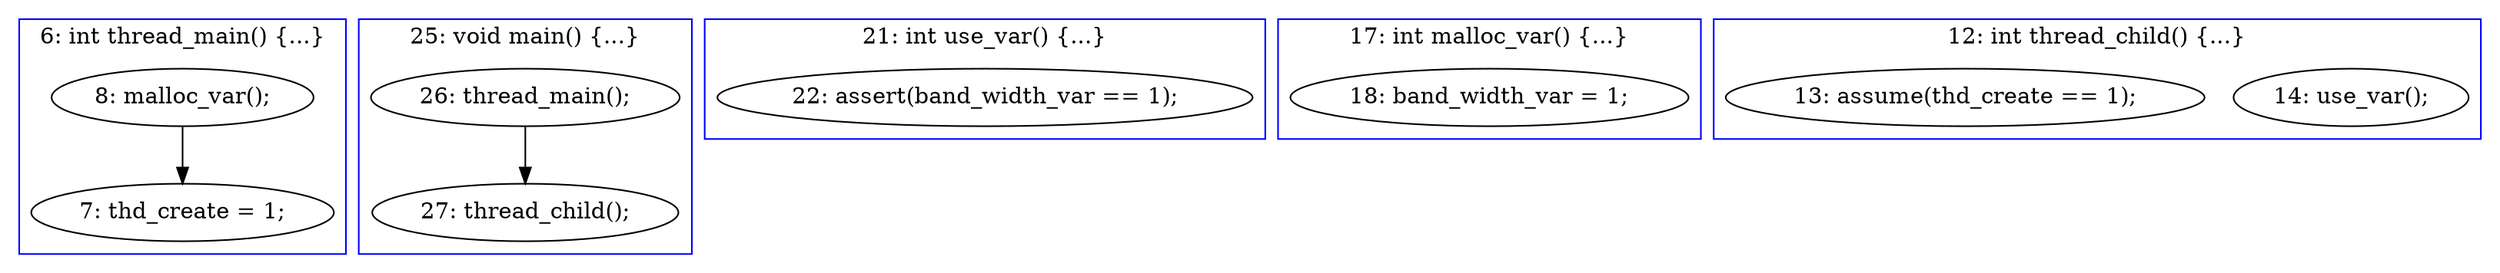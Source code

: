digraph PartialOrder {
	compound = true
	"8: malloc_var();" -> "7: thd_create = 1;"
	"26: thread_main();" -> "27: thread_child();"
	subgraph cluster3 {
		label = "21: int use_var() {...}"
		color = blue
		"22: assert(band_width_var == 1);"  [label = "22: assert(band_width_var == 1);"]
	}
	subgraph cluster4 {
		label = "17: int malloc_var() {...}"
		color = blue
		"18: band_width_var = 1;"  [label = "18: band_width_var = 1;"]
	}
	subgraph cluster5 {
		label = "12: int thread_child() {...}"
		color = blue
		"14: use_var();"  [label = "14: use_var();"]
		"13: assume(thd_create == 1);"  [label = "13: assume(thd_create == 1);"]
	}
	subgraph cluster2 {
		label = "6: int thread_main() {...}"
		color = blue
		"7: thd_create = 1;"  [label = "7: thd_create = 1;"]
		"8: malloc_var();"  [label = "8: malloc_var();"]
	}
	subgraph cluster1 {
		label = "25: void main() {...}"
		color = blue
		"27: thread_child();"  [label = "27: thread_child();"]
		"26: thread_main();"  [label = "26: thread_main();"]
	}
}